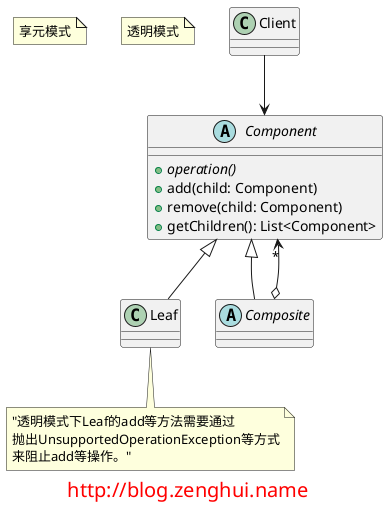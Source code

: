 @startuml

note "享元模式" as name
note "透明模式" as mode

abstract class Component{
    + {abstract} operation()
    + add(child: Component)
    + remove(child: Component)
    + getChildren(): List<Component>
}

class Leaf{

}

note bottom of Leaf : "透明模式下Leaf的add等方法需要通过\n抛出UnsupportedOperationException等方式\n来阻止add等操作。"

abstract class Composite {

}

Component <|-- Leaf
Component <|-- Composite
Component "*" <--o Composite

Client --> Component

footer
<font size="20" color="red">http://blog.zenghui.name</font>
endfooter

@enduml